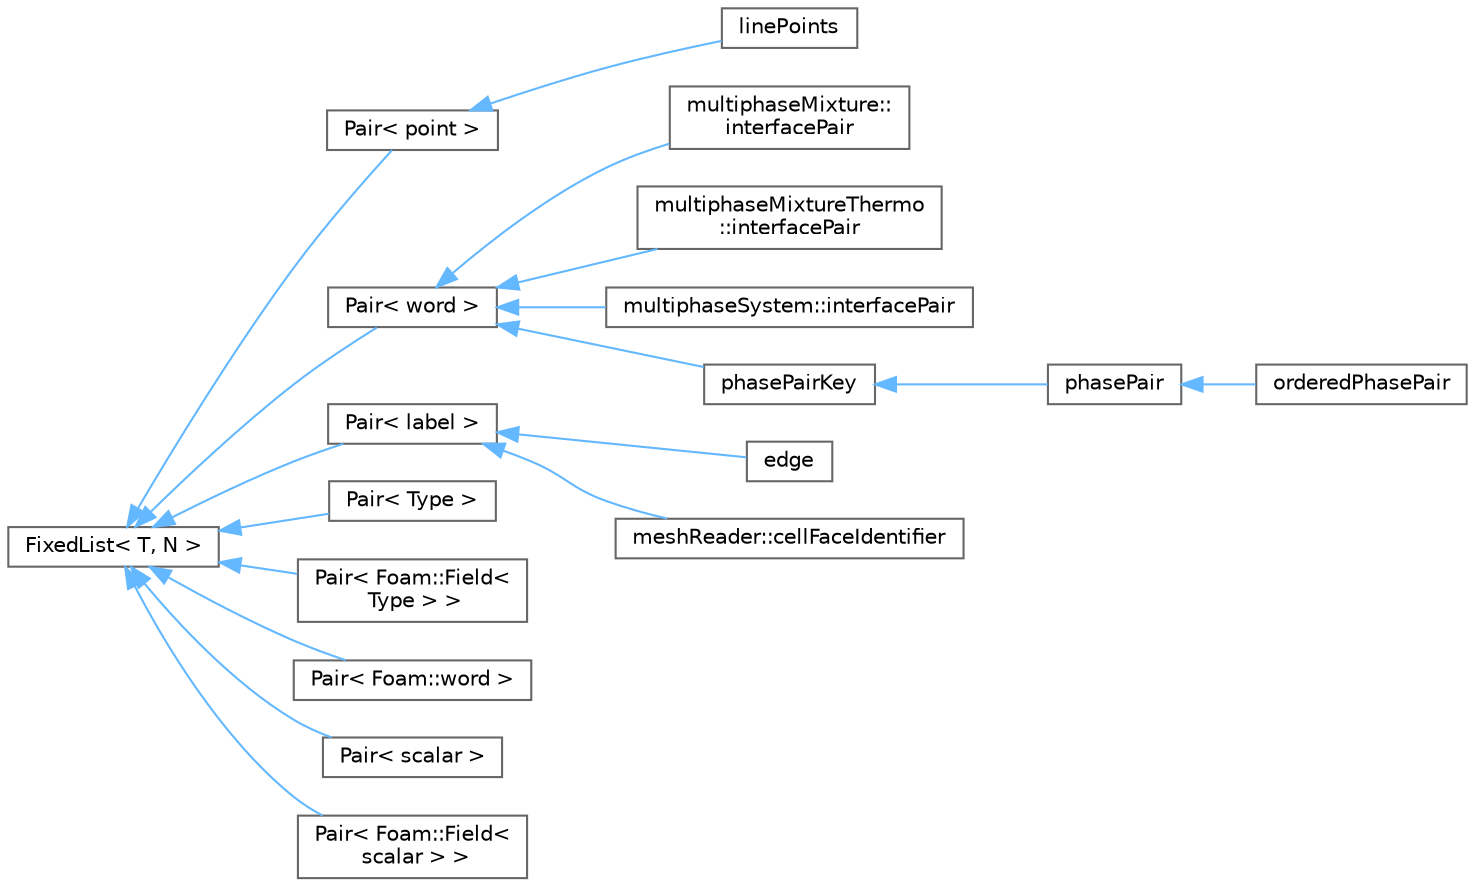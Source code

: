 digraph "Graphical Class Hierarchy"
{
 // LATEX_PDF_SIZE
  bgcolor="transparent";
  edge [fontname=Helvetica,fontsize=10,labelfontname=Helvetica,labelfontsize=10];
  node [fontname=Helvetica,fontsize=10,shape=box,height=0.2,width=0.4];
  rankdir="LR";
  Node0 [id="Node000000",label="FixedList\< T, N \>",height=0.2,width=0.4,color="grey40", fillcolor="white", style="filled",URL="$classFoam_1_1FixedList.html",tooltip="A 1D vector of objects of type <T> with a fixed length <N>."];
  Node0 -> Node1 [id="edge4689_Node000000_Node000001",dir="back",color="steelblue1",style="solid",tooltip=" "];
  Node1 [id="Node000001",label="Pair\< point \>",height=0.2,width=0.4,color="grey40", fillcolor="white", style="filled",URL="$classFoam_1_1Pair.html",tooltip=" "];
  Node1 -> Node2 [id="edge4690_Node000001_Node000002",dir="back",color="steelblue1",style="solid",tooltip=" "];
  Node2 [id="Node000002",label="linePoints",height=0.2,width=0.4,color="grey40", fillcolor="white", style="filled",URL="$classFoam_1_1linePoints.html",tooltip=" "];
  Node0 -> Node3 [id="edge4691_Node000000_Node000003",dir="back",color="steelblue1",style="solid",tooltip=" "];
  Node3 [id="Node000003",label="Pair\< word \>",height=0.2,width=0.4,color="grey40", fillcolor="white", style="filled",URL="$classFoam_1_1Pair.html",tooltip=" "];
  Node3 -> Node4 [id="edge4692_Node000003_Node000004",dir="back",color="steelblue1",style="solid",tooltip=" "];
  Node4 [id="Node000004",label="multiphaseMixture::\linterfacePair",height=0.2,width=0.4,color="grey40", fillcolor="white", style="filled",URL="$classFoam_1_1multiphaseMixture_1_1interfacePair.html",tooltip=" "];
  Node3 -> Node5 [id="edge4693_Node000003_Node000005",dir="back",color="steelblue1",style="solid",tooltip=" "];
  Node5 [id="Node000005",label="multiphaseMixtureThermo\l::interfacePair",height=0.2,width=0.4,color="grey40", fillcolor="white", style="filled",URL="$classFoam_1_1multiphaseMixtureThermo_1_1interfacePair.html",tooltip=" "];
  Node3 -> Node6 [id="edge4694_Node000003_Node000006",dir="back",color="steelblue1",style="solid",tooltip=" "];
  Node6 [id="Node000006",label="multiphaseSystem::interfacePair",height=0.2,width=0.4,color="grey40", fillcolor="white", style="filled",URL="$classFoam_1_1multiphaseSystem_1_1interfacePair.html",tooltip=" "];
  Node3 -> Node7 [id="edge4695_Node000003_Node000007",dir="back",color="steelblue1",style="solid",tooltip=" "];
  Node7 [id="Node000007",label="phasePairKey",height=0.2,width=0.4,color="grey40", fillcolor="white", style="filled",URL="$classFoam_1_1phasePairKey.html",tooltip="An ordered or unorder pair of phase names. Typically specified as follows."];
  Node7 -> Node8 [id="edge4696_Node000007_Node000008",dir="back",color="steelblue1",style="solid",tooltip=" "];
  Node8 [id="Node000008",label="phasePair",height=0.2,width=0.4,color="grey40", fillcolor="white", style="filled",URL="$classFoam_1_1phasePair.html",tooltip="Description for mass transfer between a pair of phases. The direction of the mass transfer is from th..."];
  Node8 -> Node9 [id="edge4697_Node000008_Node000009",dir="back",color="steelblue1",style="solid",tooltip=" "];
  Node9 [id="Node000009",label="orderedPhasePair",height=0.2,width=0.4,color="grey40", fillcolor="white", style="filled",URL="$classFoam_1_1orderedPhasePair.html",tooltip=" "];
  Node0 -> Node10 [id="edge4698_Node000000_Node000010",dir="back",color="steelblue1",style="solid",tooltip=" "];
  Node10 [id="Node000010",label="Pair\< label \>",height=0.2,width=0.4,color="grey40", fillcolor="white", style="filled",URL="$classFoam_1_1Pair.html",tooltip=" "];
  Node10 -> Node11 [id="edge4699_Node000010_Node000011",dir="back",color="steelblue1",style="solid",tooltip=" "];
  Node11 [id="Node000011",label="edge",height=0.2,width=0.4,color="grey40", fillcolor="white", style="filled",URL="$classFoam_1_1edge.html",tooltip="An edge is a list of two vertex labels. This can correspond to a directed graph edge or an edge on a ..."];
  Node10 -> Node12 [id="edge4700_Node000010_Node000012",dir="back",color="steelblue1",style="solid",tooltip=" "];
  Node12 [id="Node000012",label="meshReader::cellFaceIdentifier",height=0.2,width=0.4,color="grey40", fillcolor="white", style="filled",URL="$classFoam_1_1meshReader_1_1cellFaceIdentifier.html",tooltip=" "];
  Node0 -> Node13 [id="edge4701_Node000000_Node000013",dir="back",color="steelblue1",style="solid",tooltip=" "];
  Node13 [id="Node000013",label="Pair\< Type \>",height=0.2,width=0.4,color="grey40", fillcolor="white", style="filled",URL="$classFoam_1_1Pair.html",tooltip=" "];
  Node0 -> Node14 [id="edge4702_Node000000_Node000014",dir="back",color="steelblue1",style="solid",tooltip=" "];
  Node14 [id="Node000014",label="Pair\< Foam::Field\<\l Type \> \>",height=0.2,width=0.4,color="grey40", fillcolor="white", style="filled",URL="$classFoam_1_1Pair.html",tooltip=" "];
  Node0 -> Node15 [id="edge4703_Node000000_Node000015",dir="back",color="steelblue1",style="solid",tooltip=" "];
  Node15 [id="Node000015",label="Pair\< Foam::word \>",height=0.2,width=0.4,color="grey40", fillcolor="white", style="filled",URL="$classFoam_1_1Pair.html",tooltip=" "];
  Node0 -> Node16 [id="edge4704_Node000000_Node000016",dir="back",color="steelblue1",style="solid",tooltip=" "];
  Node16 [id="Node000016",label="Pair\< scalar \>",height=0.2,width=0.4,color="grey40", fillcolor="white", style="filled",URL="$classFoam_1_1Pair.html",tooltip=" "];
  Node0 -> Node17 [id="edge4705_Node000000_Node000017",dir="back",color="steelblue1",style="solid",tooltip=" "];
  Node17 [id="Node000017",label="Pair\< Foam::Field\<\l scalar \> \>",height=0.2,width=0.4,color="grey40", fillcolor="white", style="filled",URL="$classFoam_1_1Pair.html",tooltip=" "];
}
